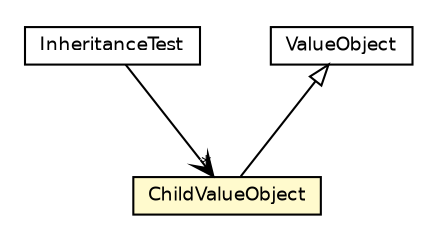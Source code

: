 #!/usr/local/bin/dot
#
# Class diagram 
# Generated by UmlGraph version 4.6 (http://www.spinellis.gr/sw/umlgraph)
#

digraph G {
	edge [fontname="Helvetica",fontsize=10,labelfontname="Helvetica",labelfontsize=10];
	node [fontname="Helvetica",fontsize=10,shape=plaintext];
	// org.synchronoss.cpo.cassandra.ChildValueObject
	c2240 [label=<<table border="0" cellborder="1" cellspacing="0" cellpadding="2" port="p" bgcolor="lemonChiffon" href="./ChildValueObject.html">
		<tr><td><table border="0" cellspacing="0" cellpadding="1">
			<tr><td> ChildValueObject </td></tr>
		</table></td></tr>
		</table>>, fontname="Helvetica", fontcolor="black", fontsize=9.0];
	// org.synchronoss.cpo.cassandra.InheritanceTest
	c2243 [label=<<table border="0" cellborder="1" cellspacing="0" cellpadding="2" port="p" href="./InheritanceTest.html">
		<tr><td><table border="0" cellspacing="0" cellpadding="1">
			<tr><td> InheritanceTest </td></tr>
		</table></td></tr>
		</table>>, fontname="Helvetica", fontcolor="black", fontsize=9.0];
	// org.synchronoss.cpo.cassandra.ValueObject
	c2248 [label=<<table border="0" cellborder="1" cellspacing="0" cellpadding="2" port="p" href="./ValueObject.html">
		<tr><td><table border="0" cellspacing="0" cellpadding="1">
			<tr><td> ValueObject </td></tr>
		</table></td></tr>
		</table>>, fontname="Helvetica", fontcolor="black", fontsize=9.0];
	//org.synchronoss.cpo.cassandra.ChildValueObject extends org.synchronoss.cpo.cassandra.ValueObject
	c2248:p -> c2240:p [dir=back,arrowtail=empty];
	// org.synchronoss.cpo.cassandra.InheritanceTest NAVASSOC org.synchronoss.cpo.cassandra.ChildValueObject
	c2243:p -> c2240:p [taillabel="", label="", headlabel="*", fontname="Helvetica", fontcolor="black", fontsize=10.0, color="black", arrowhead=open];
}

